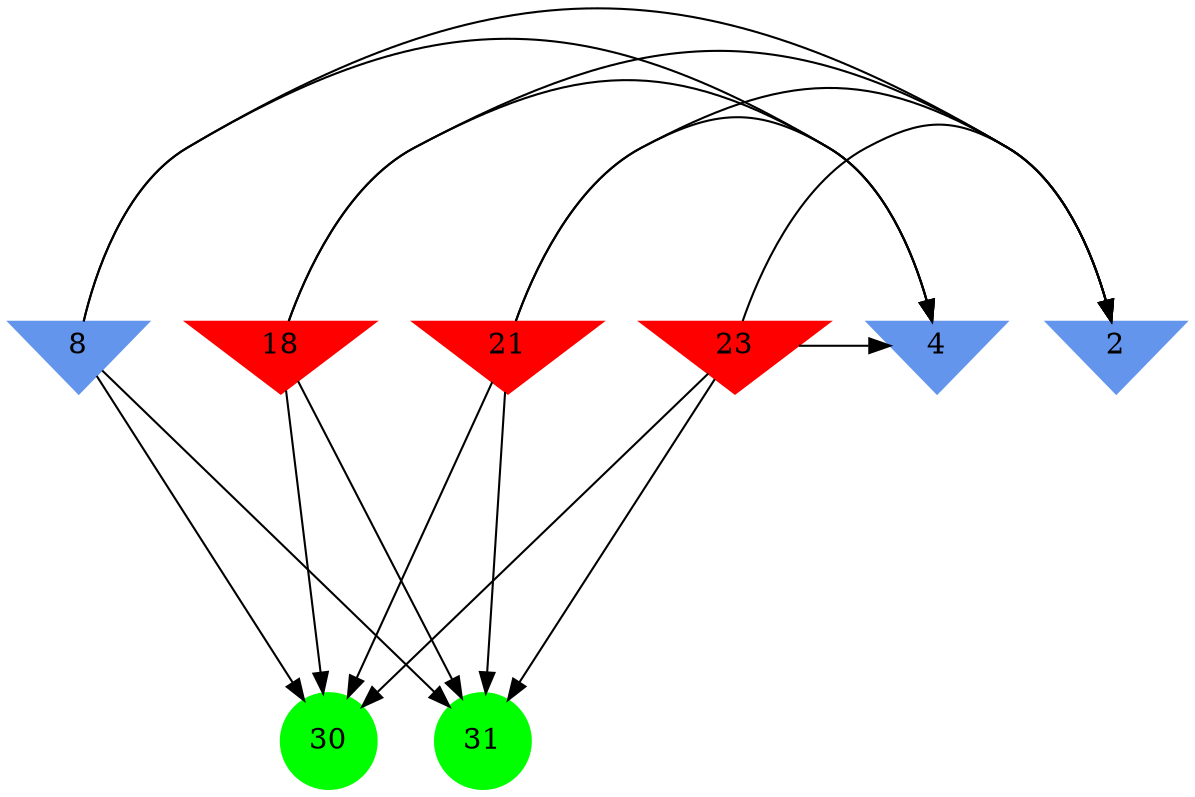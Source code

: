 digraph brain {
	ranksep=2.0;
	2 [shape=invtriangle,style=filled,color=cornflowerblue];
	4 [shape=invtriangle,style=filled,color=cornflowerblue];
	8 [shape=invtriangle,style=filled,color=cornflowerblue];
	18 [shape=invtriangle,style=filled,color=red];
	21 [shape=invtriangle,style=filled,color=red];
	23 [shape=invtriangle,style=filled,color=red];
	30 [shape=circle,style=filled,color=green];
	31 [shape=circle,style=filled,color=green];
	8	->	31;
	8	->	30;
	8	->	4;
	8	->	2;
	21	->	31;
	21	->	30;
	21	->	4;
	21	->	2;
	23	->	31;
	23	->	30;
	23	->	4;
	23	->	2;
	18	->	31;
	18	->	30;
	18	->	4;
	18	->	2;
	{ rank=same; 2; 4; 8; 18; 21; 23; }
	{ rank=same; }
	{ rank=same; 30; 31; }
}
